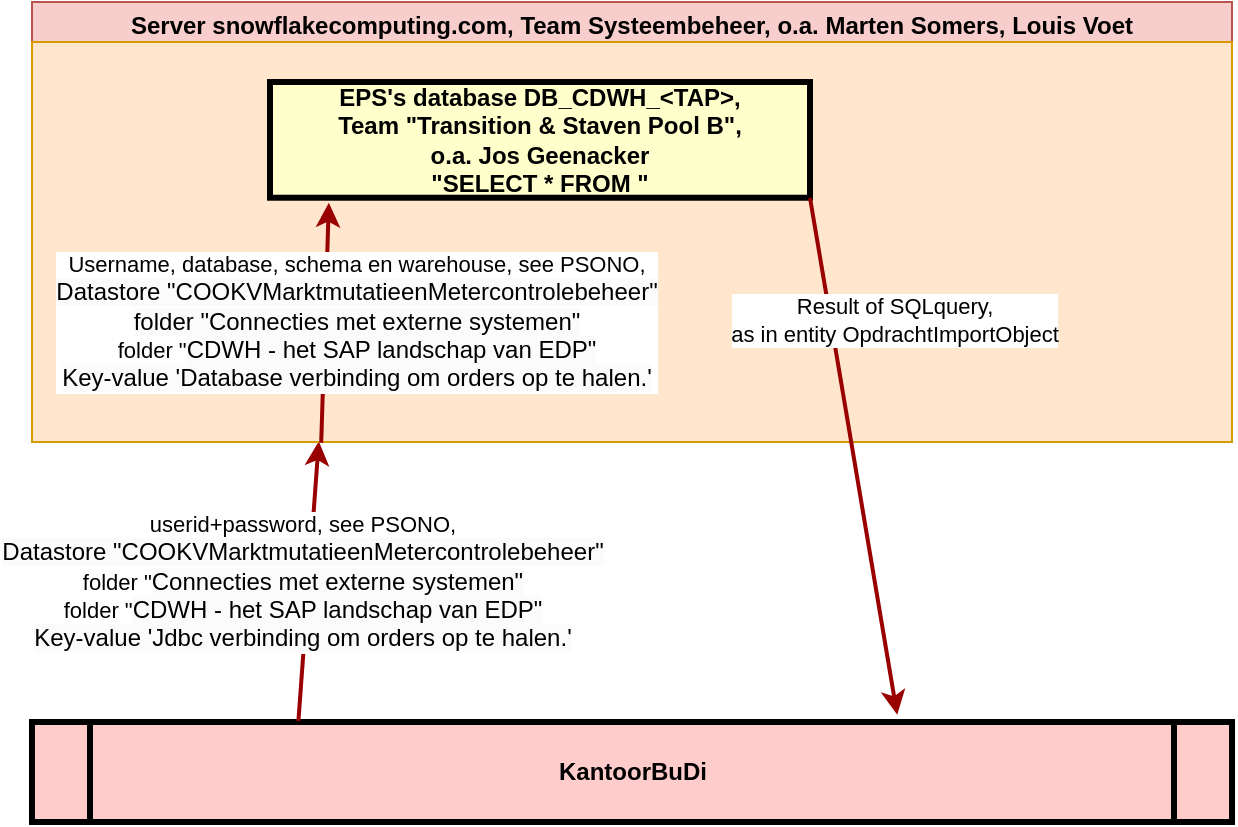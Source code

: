 <mxfile version="21.7.5" type="github">
  <diagram name="Page-1" id="c7558073-3199-34d8-9f00-42111426c3f3">
    <mxGraphModel dx="1922" dy="586" grid="1" gridSize="10" guides="1" tooltips="1" connect="1" arrows="1" fold="1" page="1" pageScale="1" pageWidth="826" pageHeight="1169" background="none" math="0" shadow="0">
      <root>
        <mxCell id="0" />
        <mxCell id="1" parent="0" />
        <mxCell id="5" value="KantoorBuDi" style="shape=process;whiteSpace=wrap;align=center;verticalAlign=middle;size=0.048;fontStyle=1;strokeWidth=3;fillColor=#FFCCCC" parent="1" vertex="1">
          <mxGeometry x="-40" y="460" width="600" height="50" as="geometry" />
        </mxCell>
        <mxCell id="G2YasccpX_roE143owSL-101" value="" style="edgeStyle=none;noEdgeStyle=1;strokeColor=#990000;strokeWidth=2;startArrow=classic;startFill=1;endArrow=none;endFill=0;entryX=0.222;entryY=-0.008;entryDx=0;entryDy=0;entryPerimeter=0;exitX=0.239;exitY=0.998;exitDx=0;exitDy=0;exitPerimeter=0;" edge="1" parent="1" source="G2YasccpX_roE143owSL-116" target="5">
          <mxGeometry width="100" height="100" relative="1" as="geometry">
            <mxPoint x="100" y="320" as="sourcePoint" />
            <mxPoint x="698.333" y="350" as="targetPoint" />
          </mxGeometry>
        </mxCell>
        <mxCell id="G2YasccpX_roE143owSL-103" value="Text" style="edgeLabel;html=1;align=center;verticalAlign=middle;resizable=0;points=[];" vertex="1" connectable="0" parent="G2YasccpX_roE143owSL-101">
          <mxGeometry x="-0.024" y="-2" relative="1" as="geometry">
            <mxPoint as="offset" />
          </mxGeometry>
        </mxCell>
        <mxCell id="G2YasccpX_roE143owSL-111" value="userid+password, see PSONO,&lt;br style=&quot;border-color: var(--border-color); padding: 0px; margin: 0px; font-size: 12px; background-color: rgb(251, 251, 251);&quot;&gt;&lt;span style=&quot;font-size: 12px; background-color: rgb(251, 251, 251);&quot;&gt;Datastore &quot;COOKVMarktmutatieenMetercontrolebeheer&quot;&lt;/span&gt;&lt;br style=&quot;border-color: var(--border-color); padding: 0px; margin: 0px; font-size: 12px; background-color: rgb(251, 251, 251);&quot;&gt;folder &quot;&lt;span style=&quot;font-size: 12px; background-color: rgb(251, 251, 251);&quot;&gt;Connecties met externe systemen&quot;&lt;/span&gt;&lt;br style=&quot;border-color: var(--border-color); padding: 0px; margin: 0px; font-size: 12px; background-color: rgb(251, 251, 251);&quot;&gt;folder &quot;&lt;span style=&quot;font-size: 12px; background-color: rgb(251, 251, 251);&quot;&gt;CDWH - het SAP landschap van EDP&quot;&lt;/span&gt;&lt;br style=&quot;border-color: var(--border-color); padding: 0px; margin: 0px; font-size: 12px; background-color: rgb(251, 251, 251);&quot;&gt;&lt;span style=&quot;font-size: 12px; background-color: rgb(251, 251, 251);&quot;&gt;Key-value &#39;Jdbc verbinding om orders op te halen.&#39;&lt;/span&gt;" style="edgeLabel;html=1;align=center;verticalAlign=middle;resizable=0;points=[];" vertex="1" connectable="0" parent="G2YasccpX_roE143owSL-101">
          <mxGeometry x="0.002" y="-4" relative="1" as="geometry">
            <mxPoint as="offset" />
          </mxGeometry>
        </mxCell>
        <mxCell id="G2YasccpX_roE143owSL-114" value="Server&amp;nbsp;snowflakecomputing.com, Team Systeembeheer, o.a. Marten Somers, Louis Voet" style="swimlane;whiteSpace=wrap;html=1;fillColor=#f8cecc;strokeColor=#b85450;swimlaneLine=0;glass=0;shadow=0;" vertex="1" parent="1">
          <mxGeometry x="-40" y="100" width="600" height="220" as="geometry" />
        </mxCell>
        <mxCell id="G2YasccpX_roE143owSL-116" value="" style="rounded=0;whiteSpace=wrap;html=1;fillColor=#ffe6cc;strokeColor=#d79b00;" vertex="1" parent="G2YasccpX_roE143owSL-114">
          <mxGeometry y="20" width="600" height="200" as="geometry" />
        </mxCell>
        <mxCell id="4" value="EPS&#39;s database DB_CDWH_&lt;TAP&gt;, &#xa;Team &quot;Transition &amp; Staven Pool B&quot;, &#xa;o.a. Jos Geenacker&#xa;&quot;SELECT * FROM &quot;" style="whiteSpace=wrap;align=center;verticalAlign=middle;fontStyle=1;strokeWidth=3;fillColor=#FFFFCC" parent="G2YasccpX_roE143owSL-114" vertex="1">
          <mxGeometry x="119" y="40" width="270" height="57.86" as="geometry" />
        </mxCell>
        <mxCell id="G2YasccpX_roE143owSL-104" value="" style="edgeStyle=none;noEdgeStyle=1;strokeColor=#990000;strokeWidth=2;startArrow=classic;startFill=1;endArrow=none;endFill=0;exitX=0.109;exitY=1.044;exitDx=0;exitDy=0;exitPerimeter=0;entryX=0.241;entryY=1.002;entryDx=0;entryDy=0;entryPerimeter=0;" edge="1" parent="G2YasccpX_roE143owSL-114" source="4" target="G2YasccpX_roE143owSL-116">
          <mxGeometry width="100" height="100" relative="1" as="geometry">
            <mxPoint x="292.942" y="40" as="sourcePoint" />
            <mxPoint x="160" y="250" as="targetPoint" />
            <Array as="points" />
          </mxGeometry>
        </mxCell>
        <mxCell id="G2YasccpX_roE143owSL-105" value="Username, database, schema en warehouse, see PSONO,&lt;br style=&quot;border-color: var(--border-color); padding: 0px; margin: 0px; font-size: 12px; background-color: rgb(251, 251, 251);&quot;&gt;&lt;span style=&quot;font-size: 12px; background-color: rgb(251, 251, 251);&quot;&gt;Datastore &quot;COOKVMarktmutatieenMetercontrolebeheer&quot;&lt;/span&gt;&lt;br style=&quot;border-color: var(--border-color); padding: 0px; margin: 0px; font-size: 12px; background-color: rgb(251, 251, 251);&quot;&gt;&lt;span style=&quot;font-size: 12px; background-color: rgb(251, 251, 251);&quot;&gt;folder &quot;Connecties met externe systemen&quot;&lt;/span&gt;&lt;br style=&quot;border-color: var(--border-color); padding: 0px; margin: 0px; font-size: 12px; background-color: rgb(251, 251, 251);&quot;&gt;folder &quot;&lt;span style=&quot;font-size: 12px; background-color: rgb(251, 251, 251);&quot;&gt;CDWH - het SAP landschap van EDP&quot;&lt;/span&gt;&lt;br style=&quot;border-color: var(--border-color); padding: 0px; margin: 0px; font-size: 12px; background-color: rgb(251, 251, 251);&quot;&gt;&lt;span style=&quot;font-size: 12px; background-color: rgb(251, 251, 251);&quot;&gt;Key-value &#39;Database verbinding om orders op te halen.&#39;&lt;/span&gt;" style="edgeLabel;html=1;align=center;verticalAlign=middle;resizable=0;points=[];" vertex="1" connectable="0" parent="G2YasccpX_roE143owSL-104">
          <mxGeometry x="-0.024" y="-2" relative="1" as="geometry">
            <mxPoint x="17" y="1" as="offset" />
          </mxGeometry>
        </mxCell>
        <mxCell id="G2YasccpX_roE143owSL-117" value="" style="edgeStyle=none;noEdgeStyle=1;strokeColor=#990000;strokeWidth=2;startArrow=classic;startFill=1;endArrow=none;endFill=0;exitX=0.721;exitY=-0.072;exitDx=0;exitDy=0;exitPerimeter=0;entryX=1;entryY=1;entryDx=0;entryDy=0;" edge="1" parent="1" source="5" target="4">
          <mxGeometry width="100" height="100" relative="1" as="geometry">
            <mxPoint x="160" y="210" as="sourcePoint" />
            <mxPoint x="130" y="360" as="targetPoint" />
            <Array as="points" />
          </mxGeometry>
        </mxCell>
        <mxCell id="G2YasccpX_roE143owSL-118" value="Result of SQLquery, &lt;br&gt;as in entity OpdrachtImportObject" style="edgeLabel;html=1;align=center;verticalAlign=middle;resizable=0;points=[];" vertex="1" connectable="0" parent="G2YasccpX_roE143owSL-117">
          <mxGeometry x="-0.024" y="-2" relative="1" as="geometry">
            <mxPoint x="17" y="-71" as="offset" />
          </mxGeometry>
        </mxCell>
      </root>
    </mxGraphModel>
  </diagram>
</mxfile>
